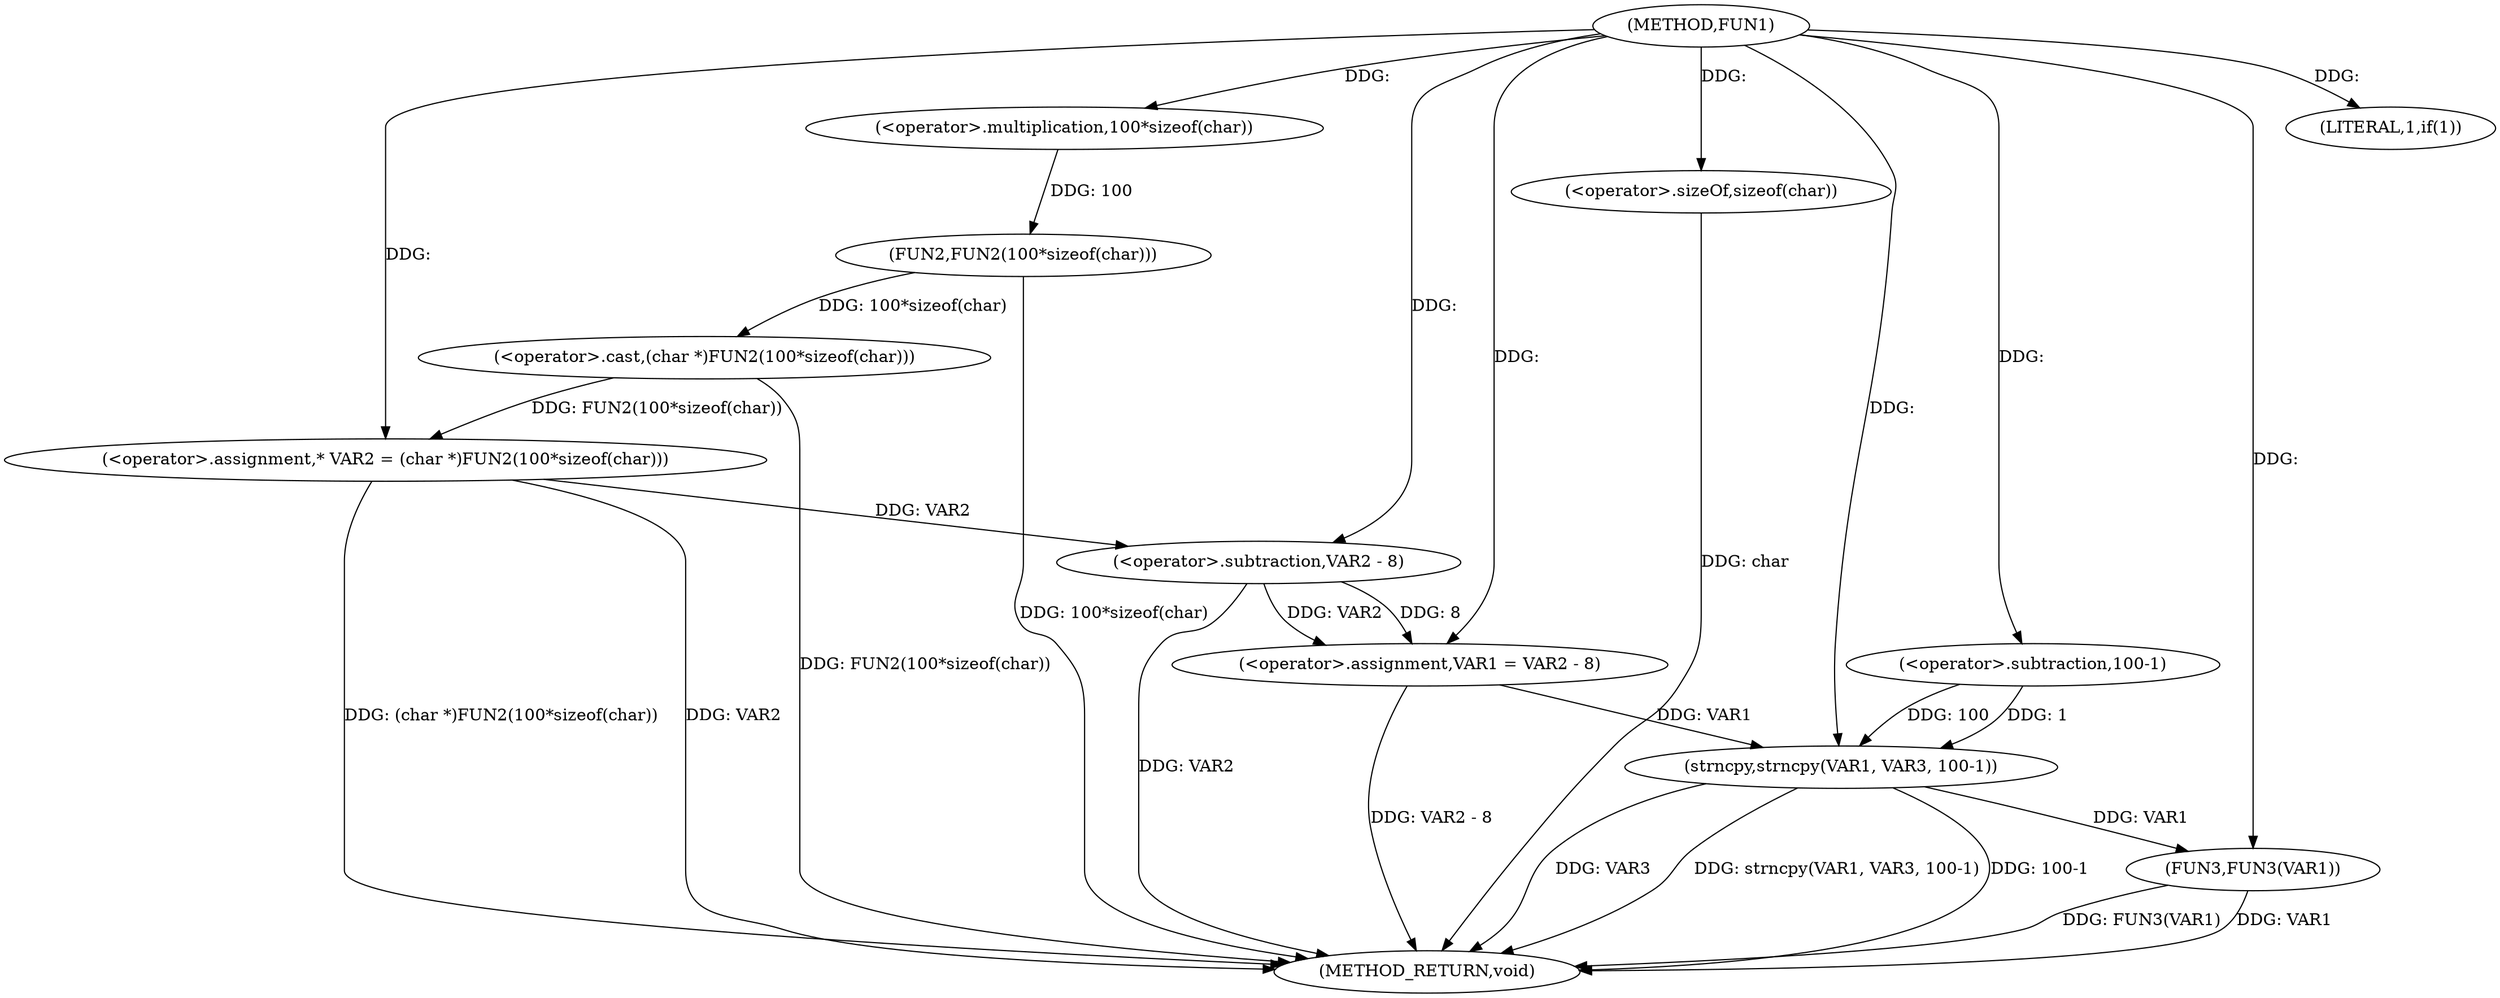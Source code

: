 digraph FUN1 {  
"1000100" [label = "(METHOD,FUN1)" ]
"1000131" [label = "(METHOD_RETURN,void)" ]
"1000104" [label = "(<operator>.assignment,* VAR2 = (char *)FUN2(100*sizeof(char)))" ]
"1000106" [label = "(<operator>.cast,(char *)FUN2(100*sizeof(char)))" ]
"1000108" [label = "(FUN2,FUN2(100*sizeof(char)))" ]
"1000109" [label = "(<operator>.multiplication,100*sizeof(char))" ]
"1000111" [label = "(<operator>.sizeOf,sizeof(char))" ]
"1000114" [label = "(LITERAL,1,if(1))" ]
"1000116" [label = "(<operator>.assignment,VAR1 = VAR2 - 8)" ]
"1000118" [label = "(<operator>.subtraction,VAR2 - 8)" ]
"1000123" [label = "(strncpy,strncpy(VAR1, VAR3, 100-1))" ]
"1000126" [label = "(<operator>.subtraction,100-1)" ]
"1000129" [label = "(FUN3,FUN3(VAR1))" ]
  "1000123" -> "1000131"  [ label = "DDG: VAR3"] 
  "1000106" -> "1000131"  [ label = "DDG: FUN2(100*sizeof(char))"] 
  "1000104" -> "1000131"  [ label = "DDG: VAR2"] 
  "1000123" -> "1000131"  [ label = "DDG: strncpy(VAR1, VAR3, 100-1)"] 
  "1000129" -> "1000131"  [ label = "DDG: FUN3(VAR1)"] 
  "1000116" -> "1000131"  [ label = "DDG: VAR2 - 8"] 
  "1000111" -> "1000131"  [ label = "DDG: char"] 
  "1000118" -> "1000131"  [ label = "DDG: VAR2"] 
  "1000129" -> "1000131"  [ label = "DDG: VAR1"] 
  "1000123" -> "1000131"  [ label = "DDG: 100-1"] 
  "1000104" -> "1000131"  [ label = "DDG: (char *)FUN2(100*sizeof(char))"] 
  "1000108" -> "1000131"  [ label = "DDG: 100*sizeof(char)"] 
  "1000106" -> "1000104"  [ label = "DDG: FUN2(100*sizeof(char))"] 
  "1000100" -> "1000104"  [ label = "DDG: "] 
  "1000108" -> "1000106"  [ label = "DDG: 100*sizeof(char)"] 
  "1000109" -> "1000108"  [ label = "DDG: 100"] 
  "1000100" -> "1000109"  [ label = "DDG: "] 
  "1000100" -> "1000111"  [ label = "DDG: "] 
  "1000100" -> "1000114"  [ label = "DDG: "] 
  "1000118" -> "1000116"  [ label = "DDG: VAR2"] 
  "1000118" -> "1000116"  [ label = "DDG: 8"] 
  "1000100" -> "1000116"  [ label = "DDG: "] 
  "1000104" -> "1000118"  [ label = "DDG: VAR2"] 
  "1000100" -> "1000118"  [ label = "DDG: "] 
  "1000116" -> "1000123"  [ label = "DDG: VAR1"] 
  "1000100" -> "1000123"  [ label = "DDG: "] 
  "1000126" -> "1000123"  [ label = "DDG: 100"] 
  "1000126" -> "1000123"  [ label = "DDG: 1"] 
  "1000100" -> "1000126"  [ label = "DDG: "] 
  "1000123" -> "1000129"  [ label = "DDG: VAR1"] 
  "1000100" -> "1000129"  [ label = "DDG: "] 
}
